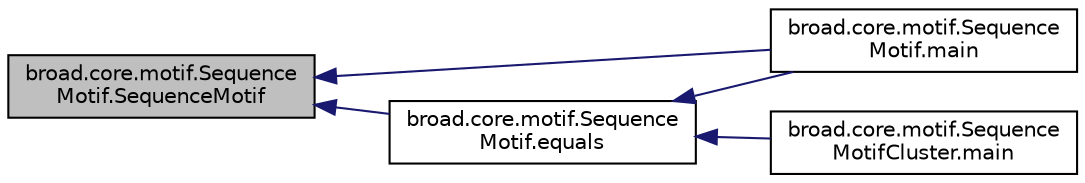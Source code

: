 digraph "broad.core.motif.SequenceMotif.SequenceMotif"
{
  edge [fontname="Helvetica",fontsize="10",labelfontname="Helvetica",labelfontsize="10"];
  node [fontname="Helvetica",fontsize="10",shape=record];
  rankdir="LR";
  Node1 [label="broad.core.motif.Sequence\lMotif.SequenceMotif",height=0.2,width=0.4,color="black", fillcolor="grey75", style="filled" fontcolor="black"];
  Node1 -> Node2 [dir="back",color="midnightblue",fontsize="10",style="solid"];
  Node2 [label="broad.core.motif.Sequence\lMotif.equals",height=0.2,width=0.4,color="black", fillcolor="white", style="filled",URL="$classbroad_1_1core_1_1motif_1_1_sequence_motif.html#aea038650cf2e930ef84d69140a537912"];
  Node2 -> Node3 [dir="back",color="midnightblue",fontsize="10",style="solid"];
  Node3 [label="broad.core.motif.Sequence\lMotif.main",height=0.2,width=0.4,color="black", fillcolor="white", style="filled",URL="$classbroad_1_1core_1_1motif_1_1_sequence_motif.html#a6e112f9e21d5579de3ffa27cc89c8cde"];
  Node2 -> Node4 [dir="back",color="midnightblue",fontsize="10",style="solid"];
  Node4 [label="broad.core.motif.Sequence\lMotifCluster.main",height=0.2,width=0.4,color="black", fillcolor="white", style="filled",URL="$classbroad_1_1core_1_1motif_1_1_sequence_motif_cluster.html#a2c060687fcab431e1aa54196582ead6b"];
  Node1 -> Node3 [dir="back",color="midnightblue",fontsize="10",style="solid"];
}
